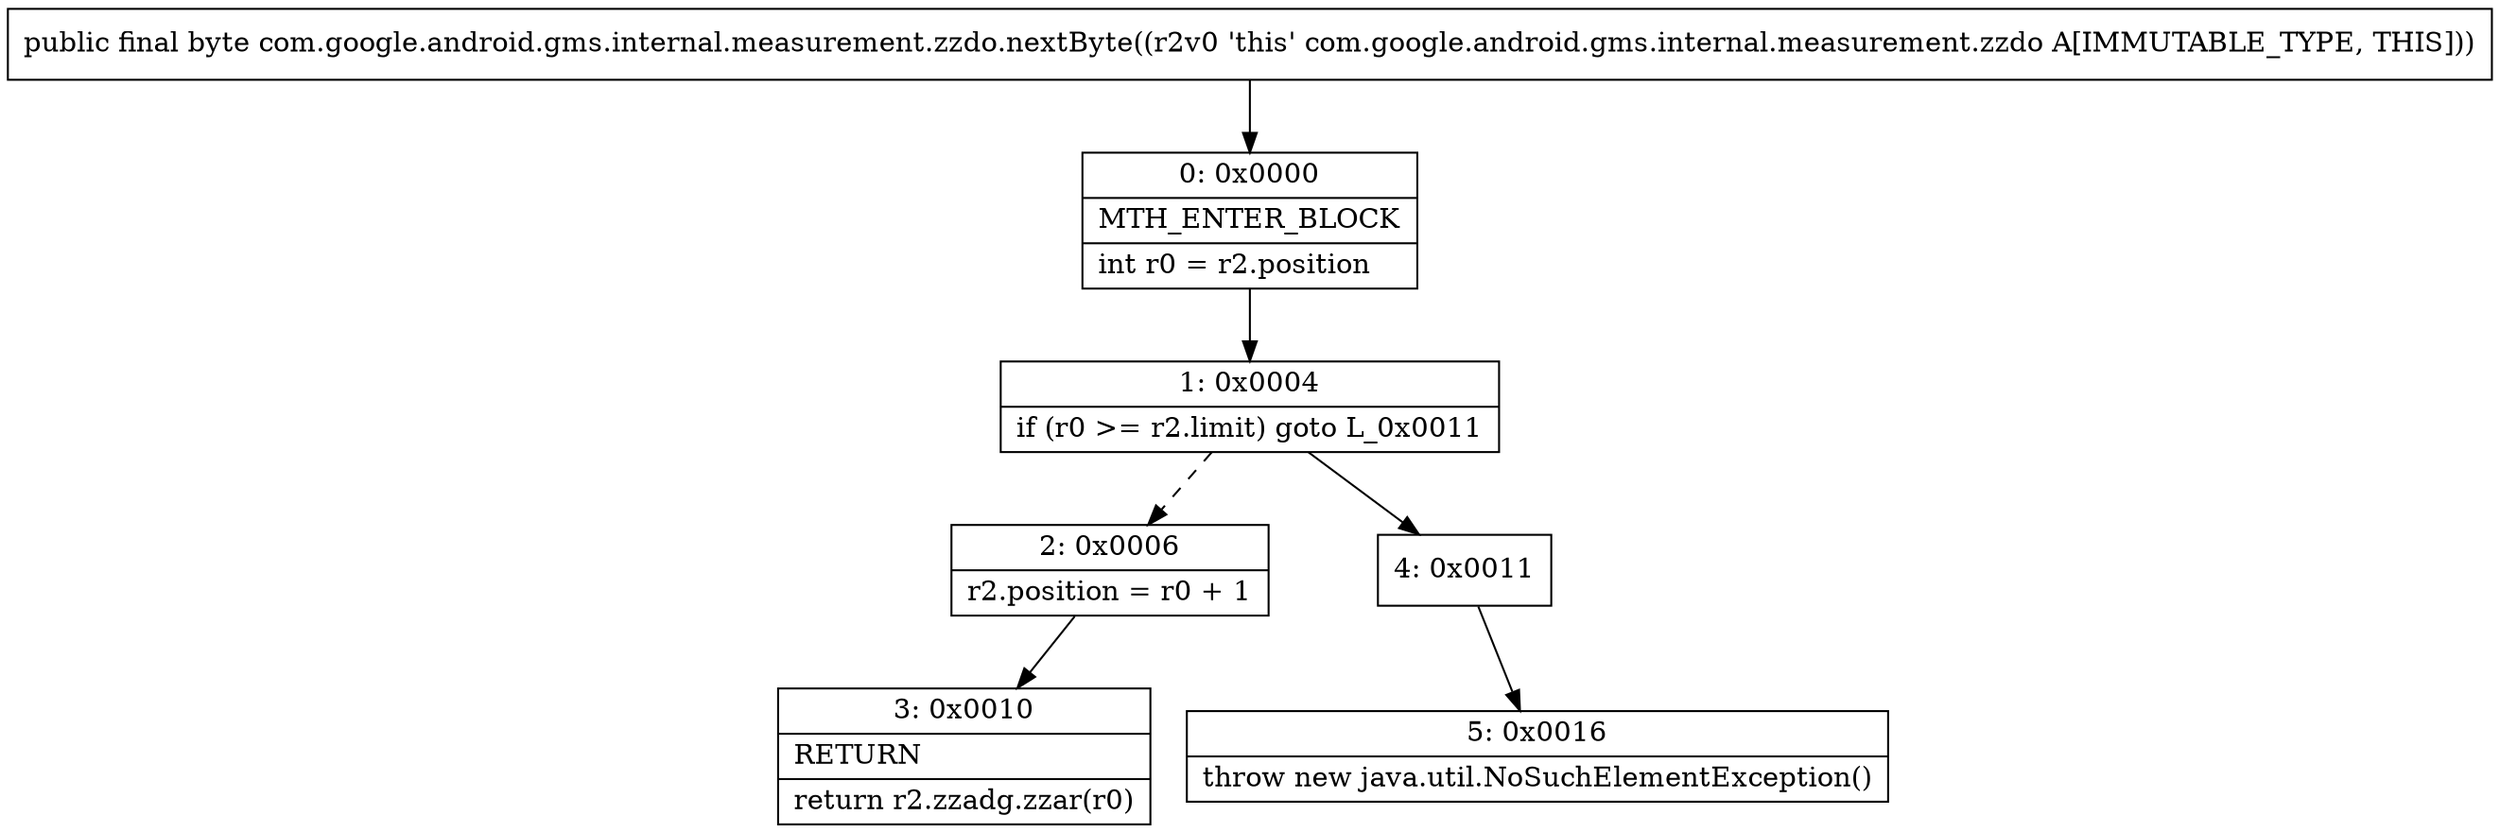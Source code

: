 digraph "CFG forcom.google.android.gms.internal.measurement.zzdo.nextByte()B" {
Node_0 [shape=record,label="{0\:\ 0x0000|MTH_ENTER_BLOCK\l|int r0 = r2.position\l}"];
Node_1 [shape=record,label="{1\:\ 0x0004|if (r0 \>= r2.limit) goto L_0x0011\l}"];
Node_2 [shape=record,label="{2\:\ 0x0006|r2.position = r0 + 1\l}"];
Node_3 [shape=record,label="{3\:\ 0x0010|RETURN\l|return r2.zzadg.zzar(r0)\l}"];
Node_4 [shape=record,label="{4\:\ 0x0011}"];
Node_5 [shape=record,label="{5\:\ 0x0016|throw new java.util.NoSuchElementException()\l}"];
MethodNode[shape=record,label="{public final byte com.google.android.gms.internal.measurement.zzdo.nextByte((r2v0 'this' com.google.android.gms.internal.measurement.zzdo A[IMMUTABLE_TYPE, THIS])) }"];
MethodNode -> Node_0;
Node_0 -> Node_1;
Node_1 -> Node_2[style=dashed];
Node_1 -> Node_4;
Node_2 -> Node_3;
Node_4 -> Node_5;
}

